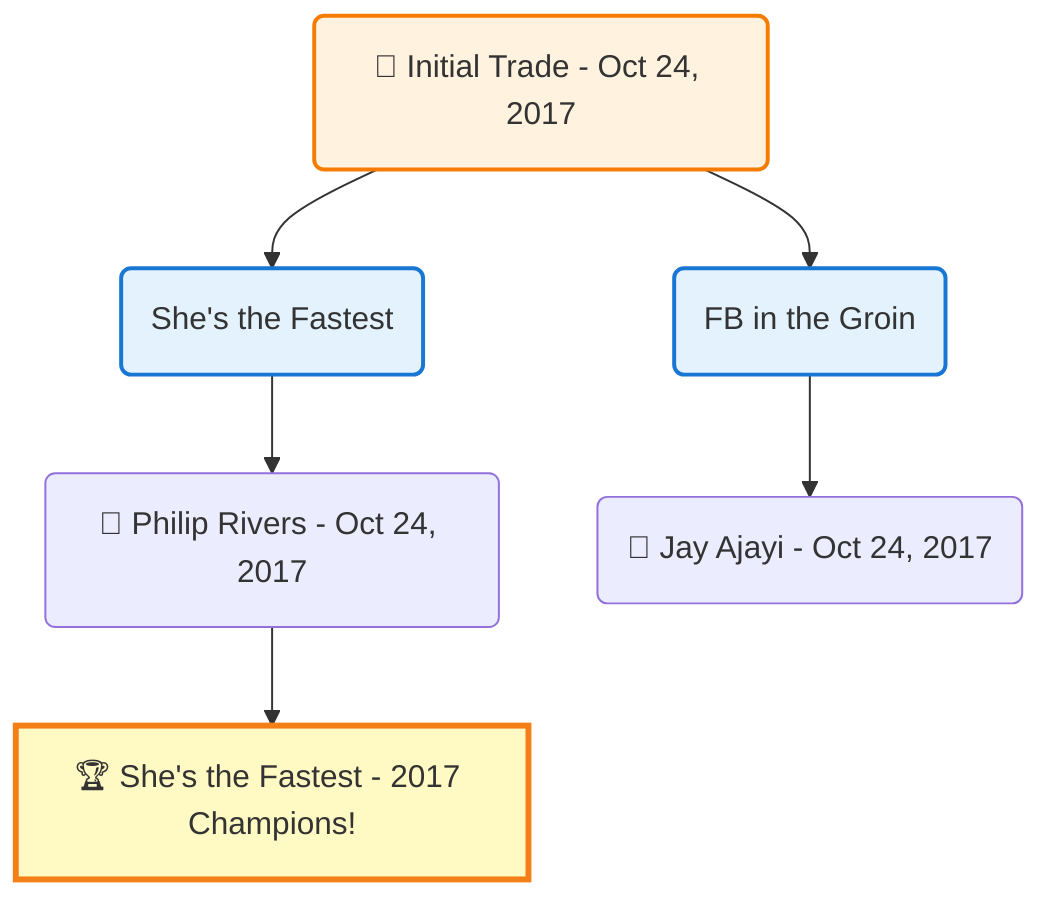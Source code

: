 flowchart TD

    TRADE_MAIN("🔄 Initial Trade - Oct 24, 2017")
    TEAM_1("She's the Fastest")
    TEAM_2("FB in the Groin")
    NODE_bb510a60-4949-4ed5-8b26-bff6b0df9152("🔄 Philip Rivers - Oct 24, 2017")
    CHAMP_4449259f-64af-44fd-9235-1facc0926234_2017["🏆 She's the Fastest - 2017 Champions!"]
    NODE_e0a1586e-d2fc-4385-96de-c3277cf46910("🔄 Jay Ajayi - Oct 24, 2017")

    TRADE_MAIN --> TEAM_1
    TRADE_MAIN --> TEAM_2
    TEAM_1 --> NODE_bb510a60-4949-4ed5-8b26-bff6b0df9152
    NODE_bb510a60-4949-4ed5-8b26-bff6b0df9152 --> CHAMP_4449259f-64af-44fd-9235-1facc0926234_2017
    TEAM_2 --> NODE_e0a1586e-d2fc-4385-96de-c3277cf46910

    %% Node styling
    classDef teamNode fill:#e3f2fd,stroke:#1976d2,stroke-width:2px
    classDef tradeNode fill:#fff3e0,stroke:#f57c00,stroke-width:2px
    classDef playerNode fill:#f3e5f5,stroke:#7b1fa2,stroke-width:1px
    classDef nonRootPlayerNode fill:#f5f5f5,stroke:#757575,stroke-width:1px
    classDef endNode fill:#ffebee,stroke:#c62828,stroke-width:2px
    classDef waiverNode fill:#e8f5e8,stroke:#388e3c,stroke-width:2px
    classDef championshipNode fill:#fff9c4,stroke:#f57f17,stroke-width:3px

    class TEAM_1,TEAM_2 teamNode
    class CHAMP_4449259f-64af-44fd-9235-1facc0926234_2017 championshipNode
    class TRADE_MAIN tradeNode